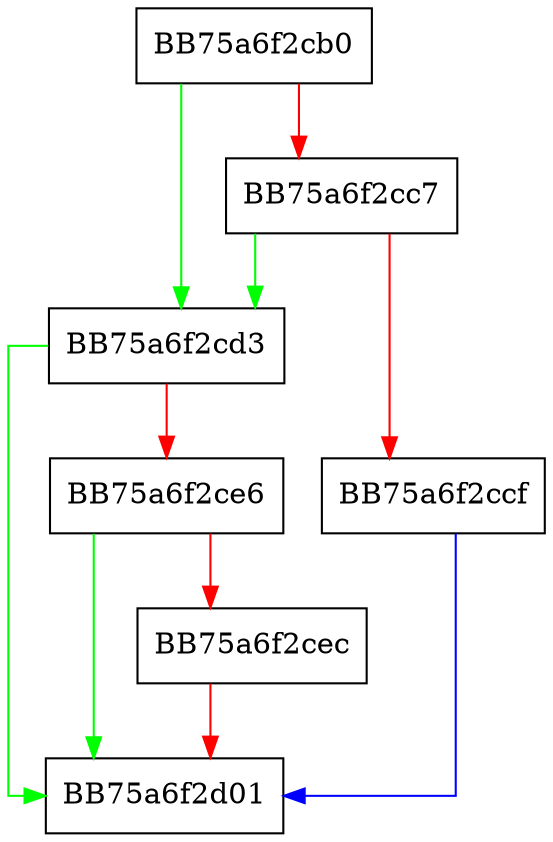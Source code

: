 digraph MpSampleBlockUploadParallelism {
  node [shape="box"];
  graph [splines=ortho];
  BB75a6f2cb0 -> BB75a6f2cd3 [color="green"];
  BB75a6f2cb0 -> BB75a6f2cc7 [color="red"];
  BB75a6f2cc7 -> BB75a6f2cd3 [color="green"];
  BB75a6f2cc7 -> BB75a6f2ccf [color="red"];
  BB75a6f2ccf -> BB75a6f2d01 [color="blue"];
  BB75a6f2cd3 -> BB75a6f2d01 [color="green"];
  BB75a6f2cd3 -> BB75a6f2ce6 [color="red"];
  BB75a6f2ce6 -> BB75a6f2d01 [color="green"];
  BB75a6f2ce6 -> BB75a6f2cec [color="red"];
  BB75a6f2cec -> BB75a6f2d01 [color="red"];
}